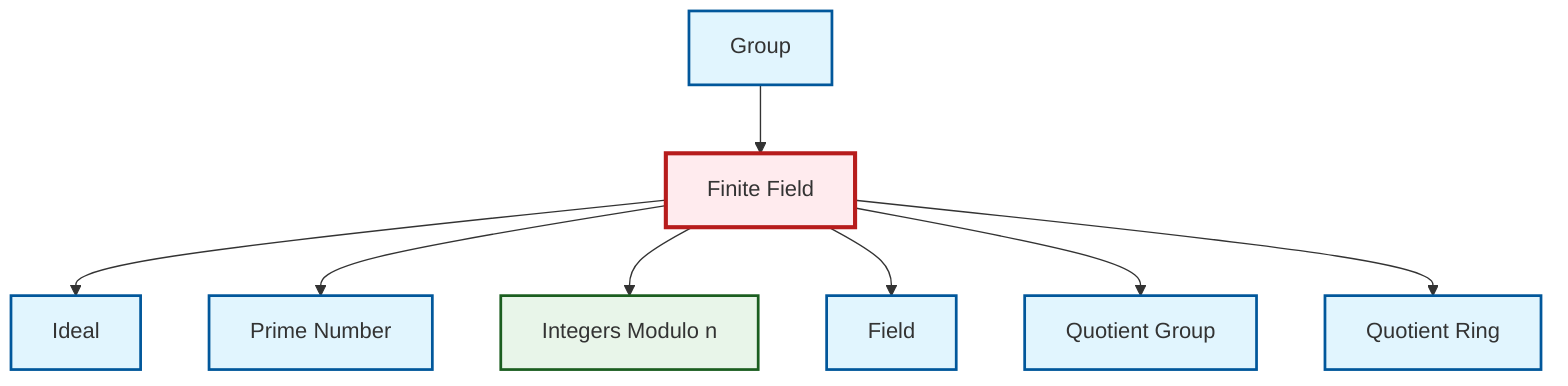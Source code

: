 graph TD
    classDef definition fill:#e1f5fe,stroke:#01579b,stroke-width:2px
    classDef theorem fill:#f3e5f5,stroke:#4a148c,stroke-width:2px
    classDef axiom fill:#fff3e0,stroke:#e65100,stroke-width:2px
    classDef example fill:#e8f5e9,stroke:#1b5e20,stroke-width:2px
    classDef current fill:#ffebee,stroke:#b71c1c,stroke-width:3px
    def-prime["Prime Number"]:::definition
    def-quotient-ring["Quotient Ring"]:::definition
    ex-quotient-integers-mod-n["Integers Modulo n"]:::example
    ex-finite-field["Finite Field"]:::example
    def-group["Group"]:::definition
    def-ideal["Ideal"]:::definition
    def-quotient-group["Quotient Group"]:::definition
    def-field["Field"]:::definition
    def-group --> ex-finite-field
    ex-finite-field --> def-ideal
    ex-finite-field --> def-prime
    ex-finite-field --> ex-quotient-integers-mod-n
    ex-finite-field --> def-field
    ex-finite-field --> def-quotient-group
    ex-finite-field --> def-quotient-ring
    class ex-finite-field current